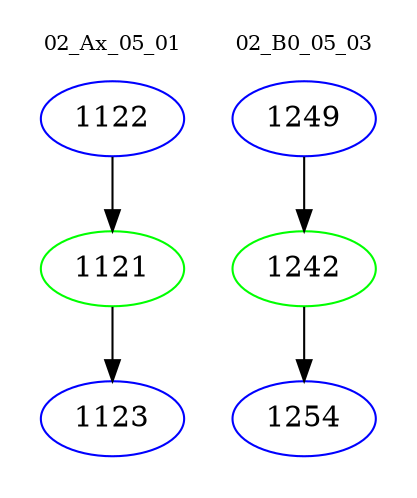 digraph{
subgraph cluster_0 {
color = white
label = "02_Ax_05_01";
fontsize=10;
T0_1122 [label="1122", color="blue"]
T0_1122 -> T0_1121 [color="black"]
T0_1121 [label="1121", color="green"]
T0_1121 -> T0_1123 [color="black"]
T0_1123 [label="1123", color="blue"]
}
subgraph cluster_1 {
color = white
label = "02_B0_05_03";
fontsize=10;
T1_1249 [label="1249", color="blue"]
T1_1249 -> T1_1242 [color="black"]
T1_1242 [label="1242", color="green"]
T1_1242 -> T1_1254 [color="black"]
T1_1254 [label="1254", color="blue"]
}
}

